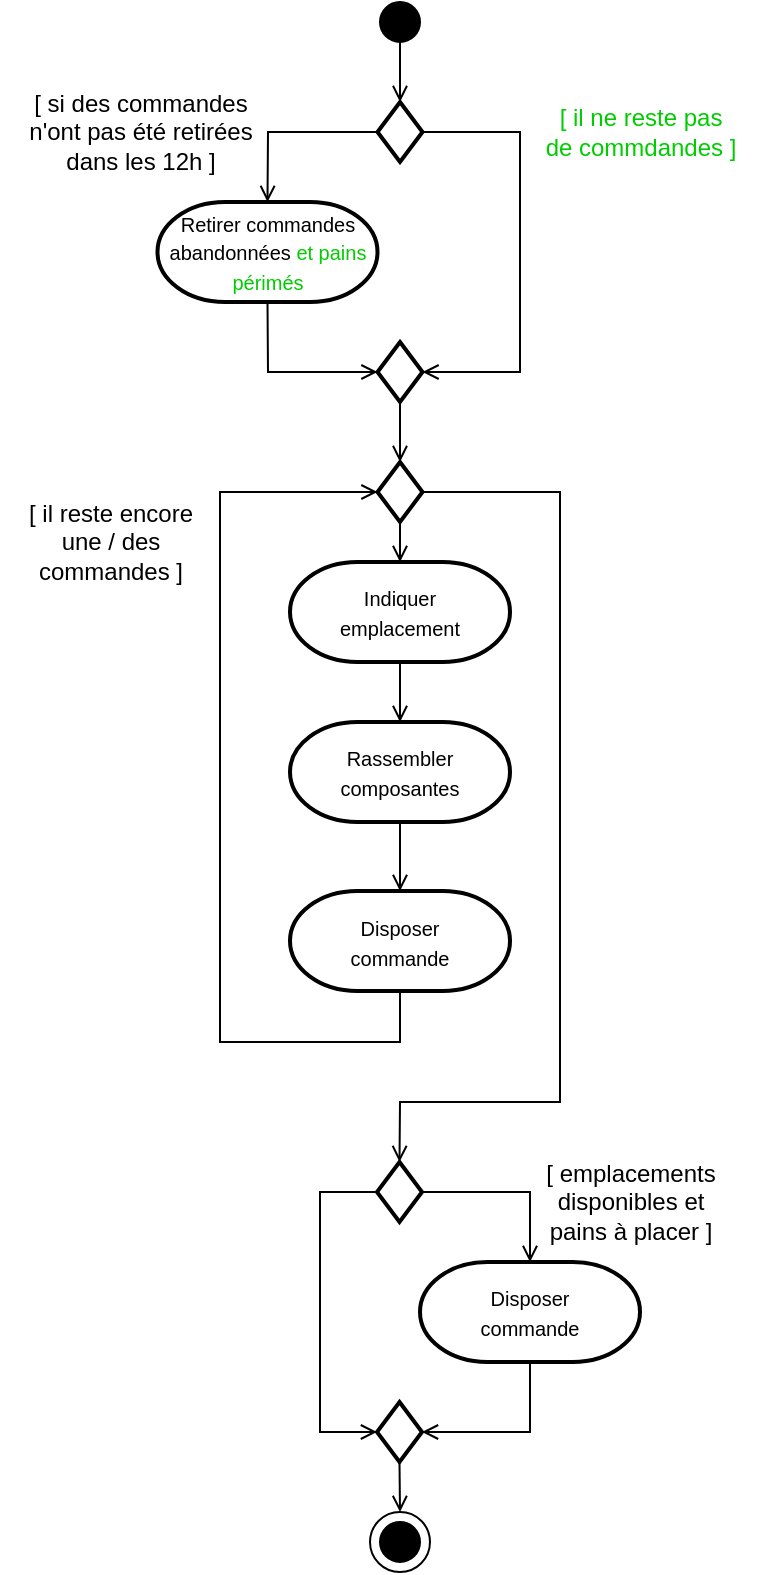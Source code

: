 <mxfile version="22.1.2" type="device">
  <diagram name="Page-1" id="eA_269fhGGT-t8miq8zX">
    <mxGraphModel dx="1593" dy="1020" grid="1" gridSize="10" guides="1" tooltips="1" connect="1" arrows="1" fold="1" page="1" pageScale="1" pageWidth="583" pageHeight="827" math="0" shadow="0">
      <root>
        <mxCell id="0" />
        <mxCell id="1" parent="0" />
        <mxCell id="Auf5hDId399ElGIntK5k-1" value="" style="ellipse;whiteSpace=wrap;html=1;aspect=fixed;fillColor=#000000;" vertex="1" parent="1">
          <mxGeometry x="290" y="20" width="20" height="20" as="geometry" />
        </mxCell>
        <mxCell id="Auf5hDId399ElGIntK5k-2" value="" style="endArrow=open;html=1;rounded=0;endFill=0;exitX=0.5;exitY=1;exitDx=0;exitDy=0;entryX=0.5;entryY=0;entryDx=0;entryDy=0;entryPerimeter=0;" edge="1" parent="1" source="Auf5hDId399ElGIntK5k-1" target="Auf5hDId399ElGIntK5k-3">
          <mxGeometry width="50" height="50" relative="1" as="geometry">
            <mxPoint x="130" y="120" as="sourcePoint" />
            <mxPoint x="300" y="70" as="targetPoint" />
          </mxGeometry>
        </mxCell>
        <mxCell id="Auf5hDId399ElGIntK5k-3" value="" style="strokeWidth=2;html=1;shape=mxgraph.flowchart.decision;whiteSpace=wrap;" vertex="1" parent="1">
          <mxGeometry x="288.75" y="70" width="22.5" height="30" as="geometry" />
        </mxCell>
        <mxCell id="Auf5hDId399ElGIntK5k-4" value="&lt;font style=&quot;font-size: 10px;&quot;&gt;Retirer commandes&lt;br&gt;abandonnées &lt;font style=&quot;font-size: 10px;&quot; color=&quot;#00cc00&quot;&gt;et pains périmés&lt;/font&gt;&lt;/font&gt;" style="strokeWidth=2;html=1;shape=mxgraph.flowchart.terminator;whiteSpace=wrap;" vertex="1" parent="1">
          <mxGeometry x="178.75" y="120" width="110" height="50" as="geometry" />
        </mxCell>
        <mxCell id="Auf5hDId399ElGIntK5k-5" value="" style="endArrow=open;html=1;rounded=0;endFill=0;exitX=0;exitY=0.5;exitDx=0;exitDy=0;entryX=0.5;entryY=0;entryDx=0;entryDy=0;entryPerimeter=0;exitPerimeter=0;" edge="1" parent="1" source="Auf5hDId399ElGIntK5k-3" target="Auf5hDId399ElGIntK5k-4">
          <mxGeometry width="50" height="50" relative="1" as="geometry">
            <mxPoint x="310" y="10" as="sourcePoint" />
            <mxPoint x="310" y="80" as="targetPoint" />
            <Array as="points">
              <mxPoint x="234" y="85" />
            </Array>
          </mxGeometry>
        </mxCell>
        <mxCell id="Auf5hDId399ElGIntK5k-6" value="[ si des commandes&lt;br&gt;n&#39;ont pas été retirées&lt;br&gt;dans les 12h ]" style="text;html=1;align=center;verticalAlign=middle;resizable=0;points=[];autosize=1;strokeColor=none;fillColor=none;" vertex="1" parent="1">
          <mxGeometry x="100" y="55" width="140" height="60" as="geometry" />
        </mxCell>
        <mxCell id="Auf5hDId399ElGIntK5k-7" value="" style="endArrow=open;html=1;rounded=0;endFill=0;exitX=1;exitY=0.5;exitDx=0;exitDy=0;exitPerimeter=0;entryX=1;entryY=0.5;entryDx=0;entryDy=0;entryPerimeter=0;" edge="1" parent="1" source="Auf5hDId399ElGIntK5k-3" target="Auf5hDId399ElGIntK5k-8">
          <mxGeometry width="50" height="50" relative="1" as="geometry">
            <mxPoint x="299" y="95" as="sourcePoint" />
            <mxPoint x="430" y="240" as="targetPoint" />
            <Array as="points">
              <mxPoint x="360" y="85" />
              <mxPoint x="360" y="205" />
            </Array>
          </mxGeometry>
        </mxCell>
        <mxCell id="Auf5hDId399ElGIntK5k-8" value="" style="strokeWidth=2;html=1;shape=mxgraph.flowchart.decision;whiteSpace=wrap;" vertex="1" parent="1">
          <mxGeometry x="288.75" y="190" width="22.5" height="30" as="geometry" />
        </mxCell>
        <mxCell id="Auf5hDId399ElGIntK5k-9" value="" style="endArrow=open;html=1;rounded=0;endFill=0;exitX=0.5;exitY=1;exitDx=0;exitDy=0;entryX=0;entryY=0.5;entryDx=0;entryDy=0;entryPerimeter=0;exitPerimeter=0;" edge="1" parent="1" source="Auf5hDId399ElGIntK5k-4" target="Auf5hDId399ElGIntK5k-8">
          <mxGeometry width="50" height="50" relative="1" as="geometry">
            <mxPoint x="299" y="95" as="sourcePoint" />
            <mxPoint x="230" y="150" as="targetPoint" />
            <Array as="points">
              <mxPoint x="234" y="205" />
            </Array>
          </mxGeometry>
        </mxCell>
        <mxCell id="Auf5hDId399ElGIntK5k-10" value="" style="endArrow=open;html=1;rounded=0;endFill=0;exitX=0.5;exitY=1;exitDx=0;exitDy=0;exitPerimeter=0;entryX=0.5;entryY=0;entryDx=0;entryDy=0;entryPerimeter=0;" edge="1" parent="1" source="Auf5hDId399ElGIntK5k-8" target="Auf5hDId399ElGIntK5k-11">
          <mxGeometry width="50" height="50" relative="1" as="geometry">
            <mxPoint x="299" y="95" as="sourcePoint" />
            <mxPoint x="301" y="330" as="targetPoint" />
          </mxGeometry>
        </mxCell>
        <mxCell id="Auf5hDId399ElGIntK5k-11" value="" style="strokeWidth=2;html=1;shape=mxgraph.flowchart.decision;whiteSpace=wrap;" vertex="1" parent="1">
          <mxGeometry x="288.75" y="250" width="22.5" height="30" as="geometry" />
        </mxCell>
        <mxCell id="Auf5hDId399ElGIntK5k-12" value="&lt;font style=&quot;font-size: 10px;&quot;&gt;Indiquer&lt;br&gt;emplacement&lt;/font&gt;" style="strokeWidth=2;html=1;shape=mxgraph.flowchart.terminator;whiteSpace=wrap;" vertex="1" parent="1">
          <mxGeometry x="245" y="300" width="110" height="50" as="geometry" />
        </mxCell>
        <mxCell id="Auf5hDId399ElGIntK5k-13" value="&lt;font style=&quot;font-size: 10px;&quot;&gt;Rassembler&lt;br&gt;composantes&lt;/font&gt;" style="strokeWidth=2;html=1;shape=mxgraph.flowchart.terminator;whiteSpace=wrap;" vertex="1" parent="1">
          <mxGeometry x="245" y="380" width="110" height="50" as="geometry" />
        </mxCell>
        <mxCell id="Auf5hDId399ElGIntK5k-14" value="&lt;font style=&quot;font-size: 10px;&quot;&gt;Disposer&lt;br&gt;commande&lt;/font&gt;" style="strokeWidth=2;html=1;shape=mxgraph.flowchart.terminator;whiteSpace=wrap;" vertex="1" parent="1">
          <mxGeometry x="245" y="464.5" width="110" height="50" as="geometry" />
        </mxCell>
        <mxCell id="Auf5hDId399ElGIntK5k-15" value="" style="endArrow=open;html=1;rounded=0;endFill=0;exitX=0.5;exitY=1;exitDx=0;exitDy=0;exitPerimeter=0;entryX=0.5;entryY=0;entryDx=0;entryDy=0;entryPerimeter=0;" edge="1" parent="1" source="Auf5hDId399ElGIntK5k-11" target="Auf5hDId399ElGIntK5k-12">
          <mxGeometry width="50" height="50" relative="1" as="geometry">
            <mxPoint x="310" y="230" as="sourcePoint" />
            <mxPoint x="310" y="260" as="targetPoint" />
          </mxGeometry>
        </mxCell>
        <mxCell id="Auf5hDId399ElGIntK5k-16" value="" style="endArrow=open;html=1;rounded=0;endFill=0;exitX=0.5;exitY=1;exitDx=0;exitDy=0;exitPerimeter=0;entryX=0.5;entryY=0;entryDx=0;entryDy=0;entryPerimeter=0;" edge="1" parent="1" source="Auf5hDId399ElGIntK5k-12" target="Auf5hDId399ElGIntK5k-13">
          <mxGeometry width="50" height="50" relative="1" as="geometry">
            <mxPoint x="310" y="290" as="sourcePoint" />
            <mxPoint x="310" y="310" as="targetPoint" />
          </mxGeometry>
        </mxCell>
        <mxCell id="Auf5hDId399ElGIntK5k-17" value="" style="endArrow=open;html=1;rounded=0;endFill=0;exitX=0.5;exitY=1;exitDx=0;exitDy=0;exitPerimeter=0;entryX=0.5;entryY=0;entryDx=0;entryDy=0;entryPerimeter=0;" edge="1" parent="1" source="Auf5hDId399ElGIntK5k-13" target="Auf5hDId399ElGIntK5k-14">
          <mxGeometry width="50" height="50" relative="1" as="geometry">
            <mxPoint x="310" y="360" as="sourcePoint" />
            <mxPoint x="310" y="390" as="targetPoint" />
          </mxGeometry>
        </mxCell>
        <mxCell id="Auf5hDId399ElGIntK5k-18" value="" style="endArrow=open;html=1;rounded=0;endFill=0;entryX=0;entryY=0.5;entryDx=0;entryDy=0;entryPerimeter=0;exitX=0.5;exitY=1;exitDx=0;exitDy=0;exitPerimeter=0;" edge="1" parent="1" source="Auf5hDId399ElGIntK5k-14" target="Auf5hDId399ElGIntK5k-11">
          <mxGeometry width="50" height="50" relative="1" as="geometry">
            <mxPoint x="280" y="560" as="sourcePoint" />
            <mxPoint x="70" y="420" as="targetPoint" />
            <Array as="points">
              <mxPoint x="300" y="540" />
              <mxPoint x="210" y="540" />
              <mxPoint x="210" y="265" />
            </Array>
          </mxGeometry>
        </mxCell>
        <mxCell id="Auf5hDId399ElGIntK5k-19" value="[ il reste encore&lt;br&gt;une / des&lt;br&gt;commandes ]" style="text;html=1;align=center;verticalAlign=middle;resizable=0;points=[];autosize=1;strokeColor=none;fillColor=none;" vertex="1" parent="1">
          <mxGeometry x="100" y="260" width="110" height="60" as="geometry" />
        </mxCell>
        <mxCell id="Auf5hDId399ElGIntK5k-20" value="" style="endArrow=open;html=1;rounded=0;endFill=0;exitX=1;exitY=0.5;exitDx=0;exitDy=0;exitPerimeter=0;entryX=0.5;entryY=0;entryDx=0;entryDy=0;entryPerimeter=0;" edge="1" parent="1" source="Auf5hDId399ElGIntK5k-11" target="Auf5hDId399ElGIntK5k-21">
          <mxGeometry width="50" height="50" relative="1" as="geometry">
            <mxPoint x="310" y="525" as="sourcePoint" />
            <mxPoint x="300" y="660" as="targetPoint" />
            <Array as="points">
              <mxPoint x="380" y="265" />
              <mxPoint x="380" y="570" />
              <mxPoint x="300" y="570" />
            </Array>
          </mxGeometry>
        </mxCell>
        <mxCell id="Auf5hDId399ElGIntK5k-21" value="" style="strokeWidth=2;html=1;shape=mxgraph.flowchart.decision;whiteSpace=wrap;" vertex="1" parent="1">
          <mxGeometry x="288.5" y="600" width="22.5" height="30" as="geometry" />
        </mxCell>
        <mxCell id="Auf5hDId399ElGIntK5k-22" value="" style="endArrow=open;html=1;rounded=0;endFill=0;exitX=1;exitY=0.5;exitDx=0;exitDy=0;exitPerimeter=0;entryX=0.5;entryY=0;entryDx=0;entryDy=0;entryPerimeter=0;" edge="1" parent="1" source="Auf5hDId399ElGIntK5k-21" target="Auf5hDId399ElGIntK5k-23">
          <mxGeometry width="50" height="50" relative="1" as="geometry">
            <mxPoint x="310" y="440" as="sourcePoint" />
            <mxPoint x="340" y="650" as="targetPoint" />
            <Array as="points">
              <mxPoint x="365" y="615" />
            </Array>
          </mxGeometry>
        </mxCell>
        <mxCell id="Auf5hDId399ElGIntK5k-23" value="&lt;font style=&quot;font-size: 10px;&quot;&gt;Disposer&lt;br&gt;commande&lt;/font&gt;" style="strokeWidth=2;html=1;shape=mxgraph.flowchart.terminator;whiteSpace=wrap;" vertex="1" parent="1">
          <mxGeometry x="310" y="650" width="110" height="50" as="geometry" />
        </mxCell>
        <mxCell id="Auf5hDId399ElGIntK5k-24" value="" style="endArrow=open;html=1;rounded=0;endFill=0;exitX=0;exitY=0.5;exitDx=0;exitDy=0;exitPerimeter=0;entryX=0;entryY=0.5;entryDx=0;entryDy=0;entryPerimeter=0;" edge="1" parent="1" source="Auf5hDId399ElGIntK5k-21" target="Auf5hDId399ElGIntK5k-25">
          <mxGeometry width="50" height="50" relative="1" as="geometry">
            <mxPoint x="321" y="625" as="sourcePoint" />
            <mxPoint x="220" y="690" as="targetPoint" />
            <Array as="points">
              <mxPoint x="260" y="615" />
              <mxPoint x="260" y="735" />
            </Array>
          </mxGeometry>
        </mxCell>
        <mxCell id="Auf5hDId399ElGIntK5k-25" value="" style="strokeWidth=2;html=1;shape=mxgraph.flowchart.decision;whiteSpace=wrap;" vertex="1" parent="1">
          <mxGeometry x="288.5" y="720" width="22.5" height="30" as="geometry" />
        </mxCell>
        <mxCell id="Auf5hDId399ElGIntK5k-26" value="" style="endArrow=open;html=1;rounded=0;endFill=0;exitX=0.5;exitY=1;exitDx=0;exitDy=0;exitPerimeter=0;entryX=1;entryY=0.5;entryDx=0;entryDy=0;entryPerimeter=0;" edge="1" parent="1" source="Auf5hDId399ElGIntK5k-23" target="Auf5hDId399ElGIntK5k-25">
          <mxGeometry width="50" height="50" relative="1" as="geometry">
            <mxPoint x="321" y="625" as="sourcePoint" />
            <mxPoint x="385" y="660" as="targetPoint" />
            <Array as="points">
              <mxPoint x="365" y="735" />
            </Array>
          </mxGeometry>
        </mxCell>
        <mxCell id="Auf5hDId399ElGIntK5k-27" value="" style="ellipse;whiteSpace=wrap;html=1;aspect=fixed;fillColor=#000000;" vertex="1" parent="1">
          <mxGeometry x="290" y="780" width="20" height="20" as="geometry" />
        </mxCell>
        <mxCell id="Auf5hDId399ElGIntK5k-28" value="" style="endArrow=open;html=1;rounded=0;endFill=0;exitX=0.5;exitY=1;exitDx=0;exitDy=0;exitPerimeter=0;entryX=0.5;entryY=0;entryDx=0;entryDy=0;" edge="1" parent="1" source="Auf5hDId399ElGIntK5k-25" target="Auf5hDId399ElGIntK5k-29">
          <mxGeometry width="50" height="50" relative="1" as="geometry">
            <mxPoint x="321" y="625" as="sourcePoint" />
            <mxPoint x="430" y="770" as="targetPoint" />
            <Array as="points" />
          </mxGeometry>
        </mxCell>
        <mxCell id="Auf5hDId399ElGIntK5k-29" value="" style="ellipse;whiteSpace=wrap;html=1;aspect=fixed;fillColor=none;" vertex="1" parent="1">
          <mxGeometry x="285" y="775" width="30" height="30" as="geometry" />
        </mxCell>
        <mxCell id="Auf5hDId399ElGIntK5k-30" value="[ emplacements&lt;br&gt;disponibles et&lt;br&gt;pains à placer ]" style="text;html=1;align=center;verticalAlign=middle;resizable=0;points=[];autosize=1;strokeColor=none;fillColor=none;" vertex="1" parent="1">
          <mxGeometry x="360" y="590" width="110" height="60" as="geometry" />
        </mxCell>
        <mxCell id="Auf5hDId399ElGIntK5k-31" value="&lt;font color=&quot;#00cc00&quot;&gt;[ il ne reste pas&lt;br&gt;de commdandes ]&lt;/font&gt;" style="text;html=1;align=center;verticalAlign=middle;resizable=0;points=[];autosize=1;strokeColor=none;fillColor=none;" vertex="1" parent="1">
          <mxGeometry x="360" y="65" width="120" height="40" as="geometry" />
        </mxCell>
      </root>
    </mxGraphModel>
  </diagram>
</mxfile>
